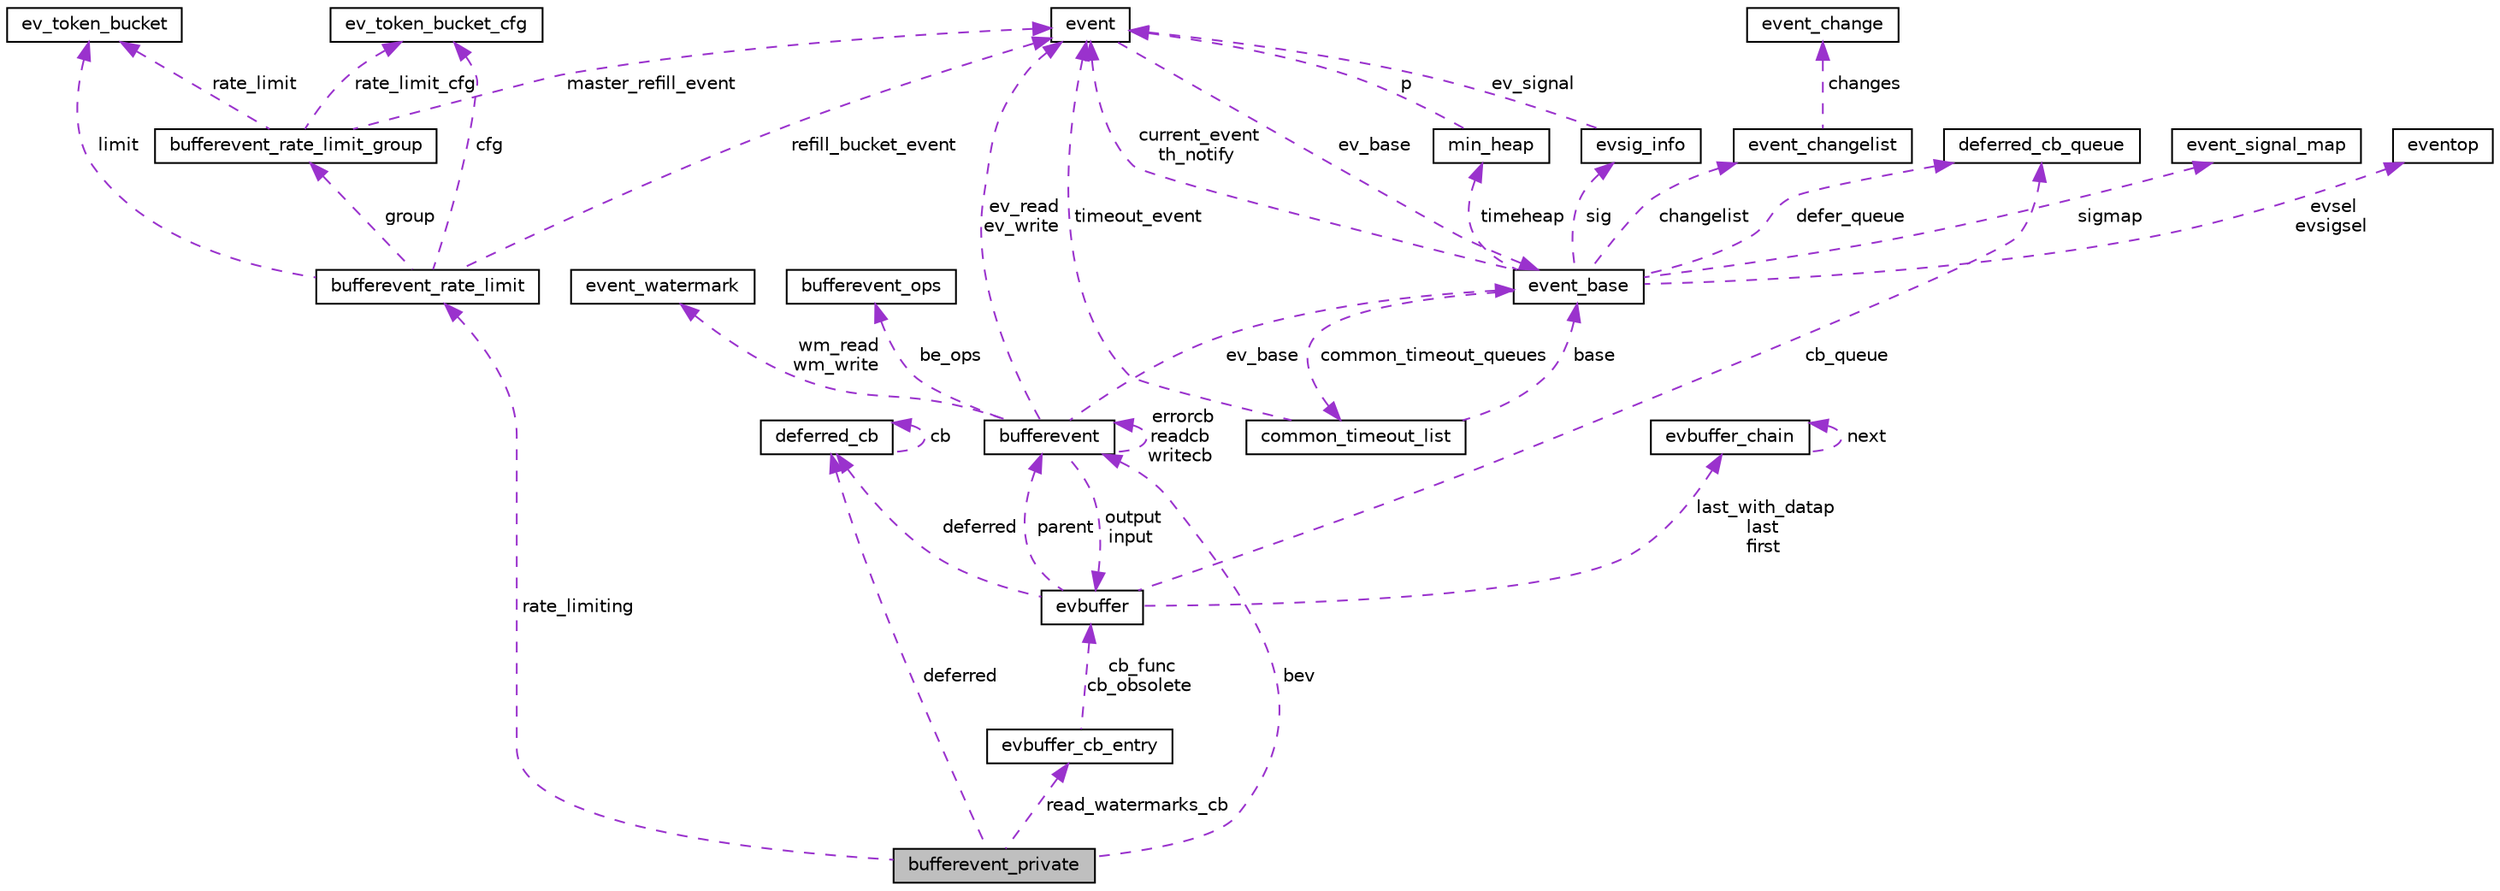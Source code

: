 digraph G
{
  edge [fontname="Helvetica",fontsize="10",labelfontname="Helvetica",labelfontsize="10"];
  node [fontname="Helvetica",fontsize="10",shape=record];
  Node1 [label="bufferevent_private",height=0.2,width=0.4,color="black", fillcolor="grey75", style="filled" fontcolor="black"];
  Node2 -> Node1 [dir="back",color="darkorchid3",fontsize="10",style="dashed",label=" rate_limiting" ,fontname="Helvetica"];
  Node2 [label="bufferevent_rate_limit",height=0.2,width=0.4,color="black", fillcolor="white", style="filled",URL="$structbufferevent__rate__limit.html"];
  Node3 -> Node2 [dir="back",color="darkorchid3",fontsize="10",style="dashed",label=" group" ,fontname="Helvetica"];
  Node3 [label="bufferevent_rate_limit_group",height=0.2,width=0.4,color="black", fillcolor="white", style="filled",URL="$structbufferevent__rate__limit__group.html"];
  Node4 -> Node3 [dir="back",color="darkorchid3",fontsize="10",style="dashed",label=" master_refill_event" ,fontname="Helvetica"];
  Node4 [label="event",height=0.2,width=0.4,color="black", fillcolor="white", style="filled",URL="$structevent.html"];
  Node5 -> Node4 [dir="back",color="darkorchid3",fontsize="10",style="dashed",label=" ev_base" ,fontname="Helvetica"];
  Node5 [label="event_base",height=0.2,width=0.4,color="black", fillcolor="white", style="filled",URL="$structevent__base.html"];
  Node6 -> Node5 [dir="back",color="darkorchid3",fontsize="10",style="dashed",label=" evsel\nevsigsel" ,fontname="Helvetica"];
  Node6 [label="eventop",height=0.2,width=0.4,color="black", fillcolor="white", style="filled",URL="$structeventop.html"];
  Node7 -> Node5 [dir="back",color="darkorchid3",fontsize="10",style="dashed",label=" sig" ,fontname="Helvetica"];
  Node7 [label="evsig_info",height=0.2,width=0.4,color="black", fillcolor="white", style="filled",URL="$structevsig__info.html"];
  Node4 -> Node7 [dir="back",color="darkorchid3",fontsize="10",style="dashed",label=" ev_signal" ,fontname="Helvetica"];
  Node8 -> Node5 [dir="back",color="darkorchid3",fontsize="10",style="dashed",label=" timeheap" ,fontname="Helvetica"];
  Node8 [label="min_heap",height=0.2,width=0.4,color="black", fillcolor="white", style="filled",URL="$structmin__heap.html"];
  Node4 -> Node8 [dir="back",color="darkorchid3",fontsize="10",style="dashed",label=" p" ,fontname="Helvetica"];
  Node9 -> Node5 [dir="back",color="darkorchid3",fontsize="10",style="dashed",label=" defer_queue" ,fontname="Helvetica"];
  Node9 [label="deferred_cb_queue",height=0.2,width=0.4,color="black", fillcolor="white", style="filled",URL="$structdeferred__cb__queue.html"];
  Node4 -> Node5 [dir="back",color="darkorchid3",fontsize="10",style="dashed",label=" current_event\nth_notify" ,fontname="Helvetica"];
  Node10 -> Node5 [dir="back",color="darkorchid3",fontsize="10",style="dashed",label=" common_timeout_queues" ,fontname="Helvetica"];
  Node10 [label="common_timeout_list",height=0.2,width=0.4,color="black", fillcolor="white", style="filled",URL="$structcommon__timeout__list.html"];
  Node4 -> Node10 [dir="back",color="darkorchid3",fontsize="10",style="dashed",label=" timeout_event" ,fontname="Helvetica"];
  Node5 -> Node10 [dir="back",color="darkorchid3",fontsize="10",style="dashed",label=" base" ,fontname="Helvetica"];
  Node11 -> Node5 [dir="back",color="darkorchid3",fontsize="10",style="dashed",label=" sigmap" ,fontname="Helvetica"];
  Node11 [label="event_signal_map",height=0.2,width=0.4,color="black", fillcolor="white", style="filled",URL="$structevent__signal__map.html"];
  Node12 -> Node5 [dir="back",color="darkorchid3",fontsize="10",style="dashed",label=" changelist" ,fontname="Helvetica"];
  Node12 [label="event_changelist",height=0.2,width=0.4,color="black", fillcolor="white", style="filled",URL="$structevent__changelist.html"];
  Node13 -> Node12 [dir="back",color="darkorchid3",fontsize="10",style="dashed",label=" changes" ,fontname="Helvetica"];
  Node13 [label="event_change",height=0.2,width=0.4,color="black", fillcolor="white", style="filled",URL="$structevent__change.html"];
  Node14 -> Node3 [dir="back",color="darkorchid3",fontsize="10",style="dashed",label=" rate_limit_cfg" ,fontname="Helvetica"];
  Node14 [label="ev_token_bucket_cfg",height=0.2,width=0.4,color="black", fillcolor="white", style="filled",URL="$structev__token__bucket__cfg.html"];
  Node15 -> Node3 [dir="back",color="darkorchid3",fontsize="10",style="dashed",label=" rate_limit" ,fontname="Helvetica"];
  Node15 [label="ev_token_bucket",height=0.2,width=0.4,color="black", fillcolor="white", style="filled",URL="$structev__token__bucket.html"];
  Node4 -> Node2 [dir="back",color="darkorchid3",fontsize="10",style="dashed",label=" refill_bucket_event" ,fontname="Helvetica"];
  Node14 -> Node2 [dir="back",color="darkorchid3",fontsize="10",style="dashed",label=" cfg" ,fontname="Helvetica"];
  Node15 -> Node2 [dir="back",color="darkorchid3",fontsize="10",style="dashed",label=" limit" ,fontname="Helvetica"];
  Node16 -> Node1 [dir="back",color="darkorchid3",fontsize="10",style="dashed",label=" read_watermarks_cb" ,fontname="Helvetica"];
  Node16 [label="evbuffer_cb_entry",height=0.2,width=0.4,color="black", fillcolor="white", style="filled",URL="$structevbuffer__cb__entry.html"];
  Node17 -> Node16 [dir="back",color="darkorchid3",fontsize="10",style="dashed",label=" cb_func\ncb_obsolete" ,fontname="Helvetica"];
  Node17 [label="evbuffer",height=0.2,width=0.4,color="black", fillcolor="white", style="filled",URL="$structevbuffer.html"];
  Node9 -> Node17 [dir="back",color="darkorchid3",fontsize="10",style="dashed",label=" cb_queue" ,fontname="Helvetica"];
  Node18 -> Node17 [dir="back",color="darkorchid3",fontsize="10",style="dashed",label=" last_with_datap\nlast\nfirst" ,fontname="Helvetica"];
  Node18 [label="evbuffer_chain",height=0.2,width=0.4,color="black", fillcolor="white", style="filled",URL="$structevbuffer__chain.html"];
  Node18 -> Node18 [dir="back",color="darkorchid3",fontsize="10",style="dashed",label=" next" ,fontname="Helvetica"];
  Node19 -> Node17 [dir="back",color="darkorchid3",fontsize="10",style="dashed",label=" parent" ,fontname="Helvetica"];
  Node19 [label="bufferevent",height=0.2,width=0.4,color="black", fillcolor="white", style="filled",URL="$structbufferevent.html"];
  Node20 -> Node19 [dir="back",color="darkorchid3",fontsize="10",style="dashed",label=" wm_read\nwm_write" ,fontname="Helvetica"];
  Node20 [label="event_watermark",height=0.2,width=0.4,color="black", fillcolor="white", style="filled",URL="$structevent__watermark.html"];
  Node4 -> Node19 [dir="back",color="darkorchid3",fontsize="10",style="dashed",label=" ev_read\nev_write" ,fontname="Helvetica"];
  Node17 -> Node19 [dir="back",color="darkorchid3",fontsize="10",style="dashed",label=" output\ninput" ,fontname="Helvetica"];
  Node5 -> Node19 [dir="back",color="darkorchid3",fontsize="10",style="dashed",label=" ev_base" ,fontname="Helvetica"];
  Node19 -> Node19 [dir="back",color="darkorchid3",fontsize="10",style="dashed",label=" errorcb\nreadcb\nwritecb" ,fontname="Helvetica"];
  Node21 -> Node19 [dir="back",color="darkorchid3",fontsize="10",style="dashed",label=" be_ops" ,fontname="Helvetica"];
  Node21 [label="bufferevent_ops",height=0.2,width=0.4,color="black", fillcolor="white", style="filled",URL="$structbufferevent__ops.html"];
  Node22 -> Node17 [dir="back",color="darkorchid3",fontsize="10",style="dashed",label=" deferred" ,fontname="Helvetica"];
  Node22 [label="deferred_cb",height=0.2,width=0.4,color="black", fillcolor="white", style="filled",URL="$structdeferred__cb.html"];
  Node22 -> Node22 [dir="back",color="darkorchid3",fontsize="10",style="dashed",label=" cb" ,fontname="Helvetica"];
  Node22 -> Node1 [dir="back",color="darkorchid3",fontsize="10",style="dashed",label=" deferred" ,fontname="Helvetica"];
  Node19 -> Node1 [dir="back",color="darkorchid3",fontsize="10",style="dashed",label=" bev" ,fontname="Helvetica"];
}
